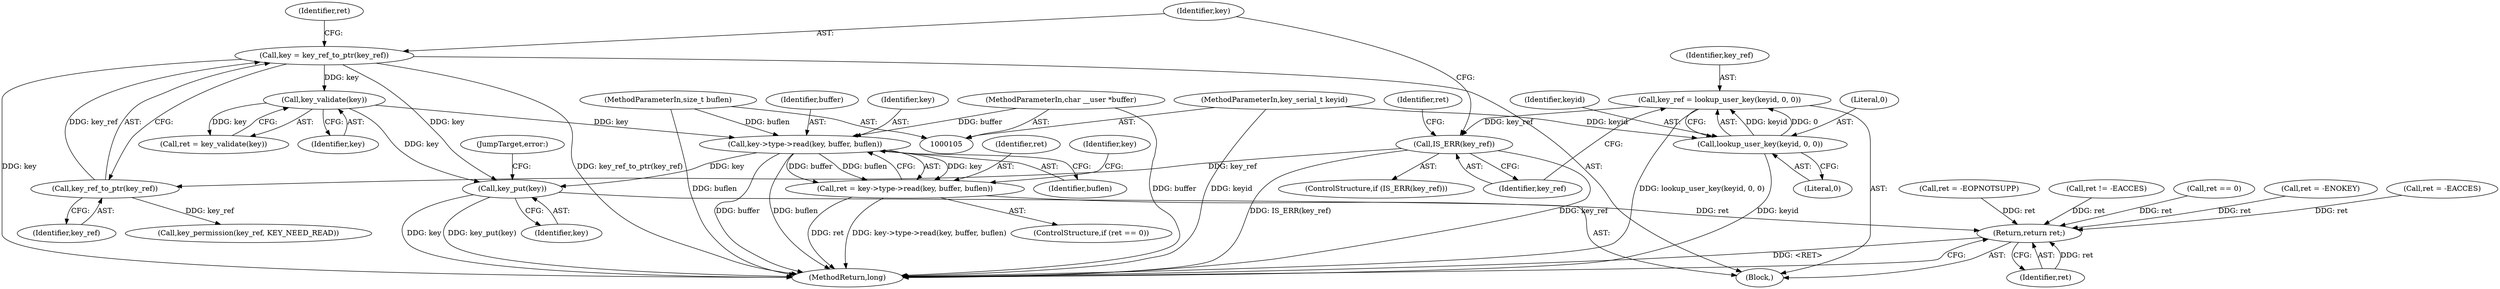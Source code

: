 digraph "0_linux_b4a1b4f5047e4f54e194681125c74c0aa64d637d@API" {
"1000185" [label="(Call,key->type->read(key, buffer, buflen))"];
"1000177" [label="(Call,key_validate(key))"];
"1000128" [label="(Call,key = key_ref_to_ptr(key_ref))"];
"1000130" [label="(Call,key_ref_to_ptr(key_ref))"];
"1000120" [label="(Call,IS_ERR(key_ref))"];
"1000113" [label="(Call,key_ref = lookup_user_key(keyid, 0, 0))"];
"1000115" [label="(Call,lookup_user_key(keyid, 0, 0))"];
"1000106" [label="(MethodParameterIn,key_serial_t keyid)"];
"1000107" [label="(MethodParameterIn,char __user *buffer)"];
"1000108" [label="(MethodParameterIn,size_t buflen)"];
"1000183" [label="(Call,ret = key->type->read(key, buffer, buflen))"];
"1000198" [label="(Return,return ret;)"];
"1000195" [label="(Call,key_put(key))"];
"1000199" [label="(Identifier,ret)"];
"1000118" [label="(Literal,0)"];
"1000183" [label="(Call,ret = key->type->read(key, buffer, buflen))"];
"1000175" [label="(Call,ret = key_validate(key))"];
"1000130" [label="(Call,key_ref_to_ptr(key_ref))"];
"1000129" [label="(Identifier,key)"];
"1000200" [label="(MethodReturn,long)"];
"1000119" [label="(ControlStructure,if (IS_ERR(key_ref)))"];
"1000113" [label="(Call,key_ref = lookup_user_key(keyid, 0, 0))"];
"1000114" [label="(Identifier,key_ref)"];
"1000106" [label="(MethodParameterIn,key_serial_t keyid)"];
"1000159" [label="(Call,ret = -EOPNOTSUPP)"];
"1000120" [label="(Call,IS_ERR(key_ref))"];
"1000143" [label="(Call,ret != -EACCES)"];
"1000180" [label="(Call,ret == 0)"];
"1000134" [label="(Call,key_permission(key_ref, KEY_NEED_READ))"];
"1000115" [label="(Call,lookup_user_key(keyid, 0, 0))"];
"1000186" [label="(Identifier,key)"];
"1000185" [label="(Call,key->type->read(key, buffer, buflen))"];
"1000117" [label="(Literal,0)"];
"1000198" [label="(Return,return ret;)"];
"1000124" [label="(Identifier,ret)"];
"1000128" [label="(Call,key = key_ref_to_ptr(key_ref))"];
"1000123" [label="(Call,ret = -ENOKEY)"];
"1000116" [label="(Identifier,keyid)"];
"1000133" [label="(Identifier,ret)"];
"1000187" [label="(Identifier,buffer)"];
"1000107" [label="(MethodParameterIn,char __user *buffer)"];
"1000188" [label="(Identifier,buflen)"];
"1000184" [label="(Identifier,ret)"];
"1000192" [label="(Identifier,key)"];
"1000196" [label="(Identifier,key)"];
"1000109" [label="(Block,)"];
"1000178" [label="(Identifier,key)"];
"1000177" [label="(Call,key_validate(key))"];
"1000131" [label="(Identifier,key_ref)"];
"1000121" [label="(Identifier,key_ref)"];
"1000179" [label="(ControlStructure,if (ret == 0))"];
"1000195" [label="(Call,key_put(key))"];
"1000197" [label="(JumpTarget,error:)"];
"1000108" [label="(MethodParameterIn,size_t buflen)"];
"1000153" [label="(Call,ret = -EACCES)"];
"1000185" -> "1000183"  [label="AST: "];
"1000185" -> "1000188"  [label="CFG: "];
"1000186" -> "1000185"  [label="AST: "];
"1000187" -> "1000185"  [label="AST: "];
"1000188" -> "1000185"  [label="AST: "];
"1000183" -> "1000185"  [label="CFG: "];
"1000185" -> "1000200"  [label="DDG: buffer"];
"1000185" -> "1000200"  [label="DDG: buflen"];
"1000185" -> "1000183"  [label="DDG: key"];
"1000185" -> "1000183"  [label="DDG: buffer"];
"1000185" -> "1000183"  [label="DDG: buflen"];
"1000177" -> "1000185"  [label="DDG: key"];
"1000107" -> "1000185"  [label="DDG: buffer"];
"1000108" -> "1000185"  [label="DDG: buflen"];
"1000185" -> "1000195"  [label="DDG: key"];
"1000177" -> "1000175"  [label="AST: "];
"1000177" -> "1000178"  [label="CFG: "];
"1000178" -> "1000177"  [label="AST: "];
"1000175" -> "1000177"  [label="CFG: "];
"1000177" -> "1000175"  [label="DDG: key"];
"1000128" -> "1000177"  [label="DDG: key"];
"1000177" -> "1000195"  [label="DDG: key"];
"1000128" -> "1000109"  [label="AST: "];
"1000128" -> "1000130"  [label="CFG: "];
"1000129" -> "1000128"  [label="AST: "];
"1000130" -> "1000128"  [label="AST: "];
"1000133" -> "1000128"  [label="CFG: "];
"1000128" -> "1000200"  [label="DDG: key_ref_to_ptr(key_ref)"];
"1000128" -> "1000200"  [label="DDG: key"];
"1000130" -> "1000128"  [label="DDG: key_ref"];
"1000128" -> "1000195"  [label="DDG: key"];
"1000130" -> "1000131"  [label="CFG: "];
"1000131" -> "1000130"  [label="AST: "];
"1000120" -> "1000130"  [label="DDG: key_ref"];
"1000130" -> "1000134"  [label="DDG: key_ref"];
"1000120" -> "1000119"  [label="AST: "];
"1000120" -> "1000121"  [label="CFG: "];
"1000121" -> "1000120"  [label="AST: "];
"1000124" -> "1000120"  [label="CFG: "];
"1000129" -> "1000120"  [label="CFG: "];
"1000120" -> "1000200"  [label="DDG: key_ref"];
"1000120" -> "1000200"  [label="DDG: IS_ERR(key_ref)"];
"1000113" -> "1000120"  [label="DDG: key_ref"];
"1000113" -> "1000109"  [label="AST: "];
"1000113" -> "1000115"  [label="CFG: "];
"1000114" -> "1000113"  [label="AST: "];
"1000115" -> "1000113"  [label="AST: "];
"1000121" -> "1000113"  [label="CFG: "];
"1000113" -> "1000200"  [label="DDG: lookup_user_key(keyid, 0, 0)"];
"1000115" -> "1000113"  [label="DDG: keyid"];
"1000115" -> "1000113"  [label="DDG: 0"];
"1000115" -> "1000118"  [label="CFG: "];
"1000116" -> "1000115"  [label="AST: "];
"1000117" -> "1000115"  [label="AST: "];
"1000118" -> "1000115"  [label="AST: "];
"1000115" -> "1000200"  [label="DDG: keyid"];
"1000106" -> "1000115"  [label="DDG: keyid"];
"1000106" -> "1000105"  [label="AST: "];
"1000106" -> "1000200"  [label="DDG: keyid"];
"1000107" -> "1000105"  [label="AST: "];
"1000107" -> "1000200"  [label="DDG: buffer"];
"1000108" -> "1000105"  [label="AST: "];
"1000108" -> "1000200"  [label="DDG: buflen"];
"1000183" -> "1000179"  [label="AST: "];
"1000184" -> "1000183"  [label="AST: "];
"1000192" -> "1000183"  [label="CFG: "];
"1000183" -> "1000200"  [label="DDG: key->type->read(key, buffer, buflen)"];
"1000183" -> "1000200"  [label="DDG: ret"];
"1000183" -> "1000198"  [label="DDG: ret"];
"1000198" -> "1000109"  [label="AST: "];
"1000198" -> "1000199"  [label="CFG: "];
"1000199" -> "1000198"  [label="AST: "];
"1000200" -> "1000198"  [label="CFG: "];
"1000198" -> "1000200"  [label="DDG: <RET>"];
"1000199" -> "1000198"  [label="DDG: ret"];
"1000159" -> "1000198"  [label="DDG: ret"];
"1000143" -> "1000198"  [label="DDG: ret"];
"1000180" -> "1000198"  [label="DDG: ret"];
"1000153" -> "1000198"  [label="DDG: ret"];
"1000123" -> "1000198"  [label="DDG: ret"];
"1000195" -> "1000109"  [label="AST: "];
"1000195" -> "1000196"  [label="CFG: "];
"1000196" -> "1000195"  [label="AST: "];
"1000197" -> "1000195"  [label="CFG: "];
"1000195" -> "1000200"  [label="DDG: key_put(key)"];
"1000195" -> "1000200"  [label="DDG: key"];
}
